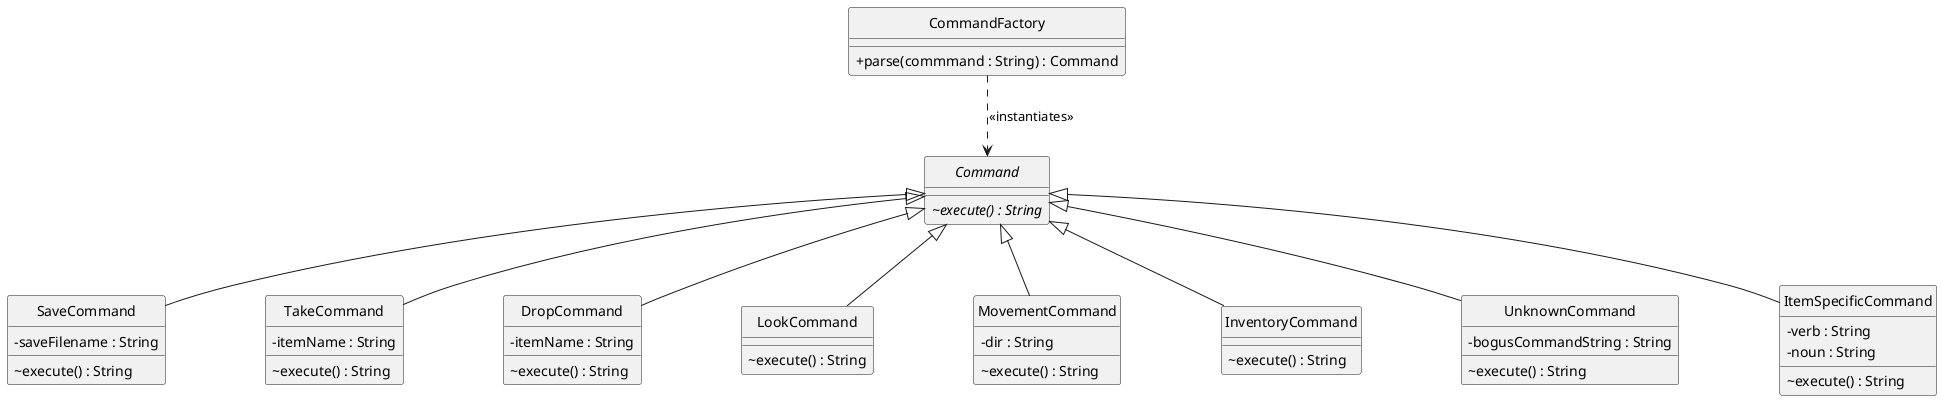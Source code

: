 ' Zork III diagram b, spring 2024
@startuml
skinparam classAttributeIconSize 0
skinparam padding 1
skinparam nodesep 100
skinparam link {
    padding 50
}
hide circle

class CommandFactory {
    +parse(commmand : String) : Command
}

abstract class Command {
    {abstract} ~execute() : String
}

"CommandFactory" ..> "Command" : <<instantiates>>

together {
class TakeCommand extends Command {
    -itemName : String
    ~execute() : String
}

class DropCommand extends Command {
    -itemName : String
    ~execute() : String
}
}

class LookCommand extends Command {
    ~execute() : String
}

class MovementCommand extends Command {
    -dir : String
    ~execute() : String
}

class SaveCommand extends Command {
    -saveFilename : String
    ~execute() : String
}

class InventoryCommand extends Command {
    ~execute() : String
}

class UnknownCommand extends Command {
    -bogusCommandString : String
    ~execute() : String
}


class ItemSpecificCommand extends Command {
    -verb : String
    -noun : String
    ~execute() : String
}

SaveCommand -[hidden]d TakeCommand
DropCommand -[hidden]d LookCommand
'"+Exit" -[hidden]d "+Room"
'"+Dungeon" -[hidden]r "+Room"
'"Interpreter" -[hidden]r "+Dungeon"
@enduml
